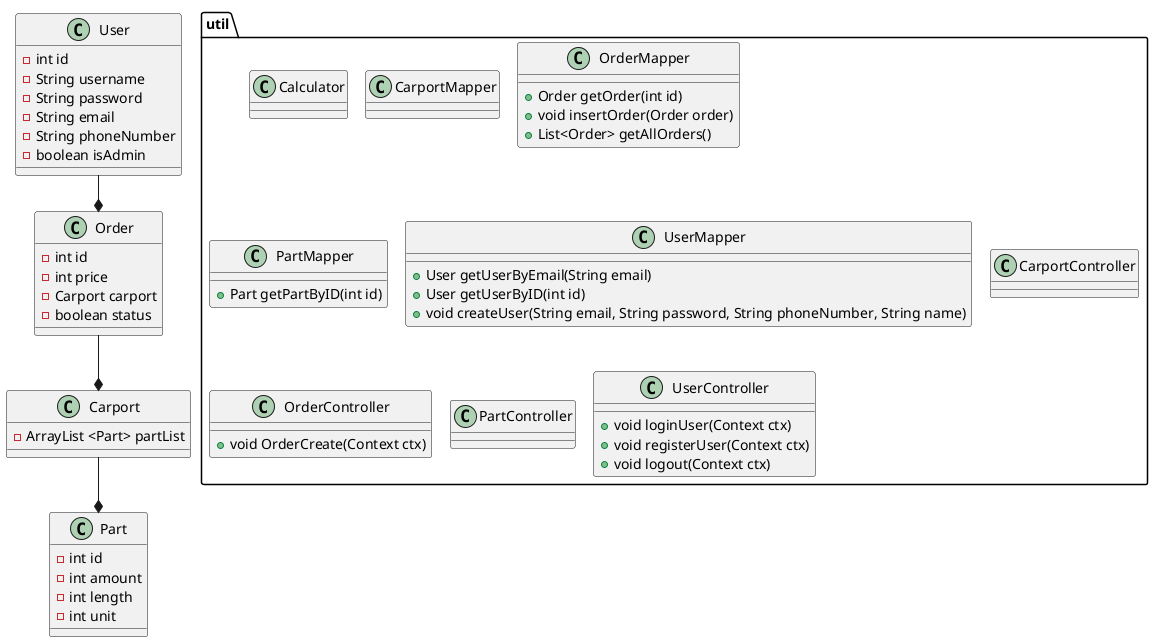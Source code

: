 @startuml
!pragma layout smetana

User --* Order
Order --* Carport
Carport --* Part

Class User {
- int id
- String username
- String password
- String email
- String phoneNumber
- boolean isAdmin
}

Class Order {
- int id
- int price
- Carport carport
- boolean status
}

Class Part {
- int id
- int amount
- int length
- int unit
}

Class Carport {
- ArrayList <Part> partList
}

Package util {
Class Calculator

Class CarportMapper{

}

Class OrderMapper{
+Order getOrder(int id)
+void insertOrder(Order order)
+List<Order> getAllOrders()
}

Class PartMapper{
+Part getPartByID(int id)
}

Class UserMapper{
+User getUserByEmail(String email)
+User getUserByID(int id)
+void createUser(String email, String password, String phoneNumber, String name)
}

Class CarportController{

}

Class OrderController{
+void OrderCreate(Context ctx)
}

Class PartController{

}

Class UserController{
+void loginUser(Context ctx)
+void registerUser(Context ctx)
+void logout(Context ctx)
}

}
@enduml